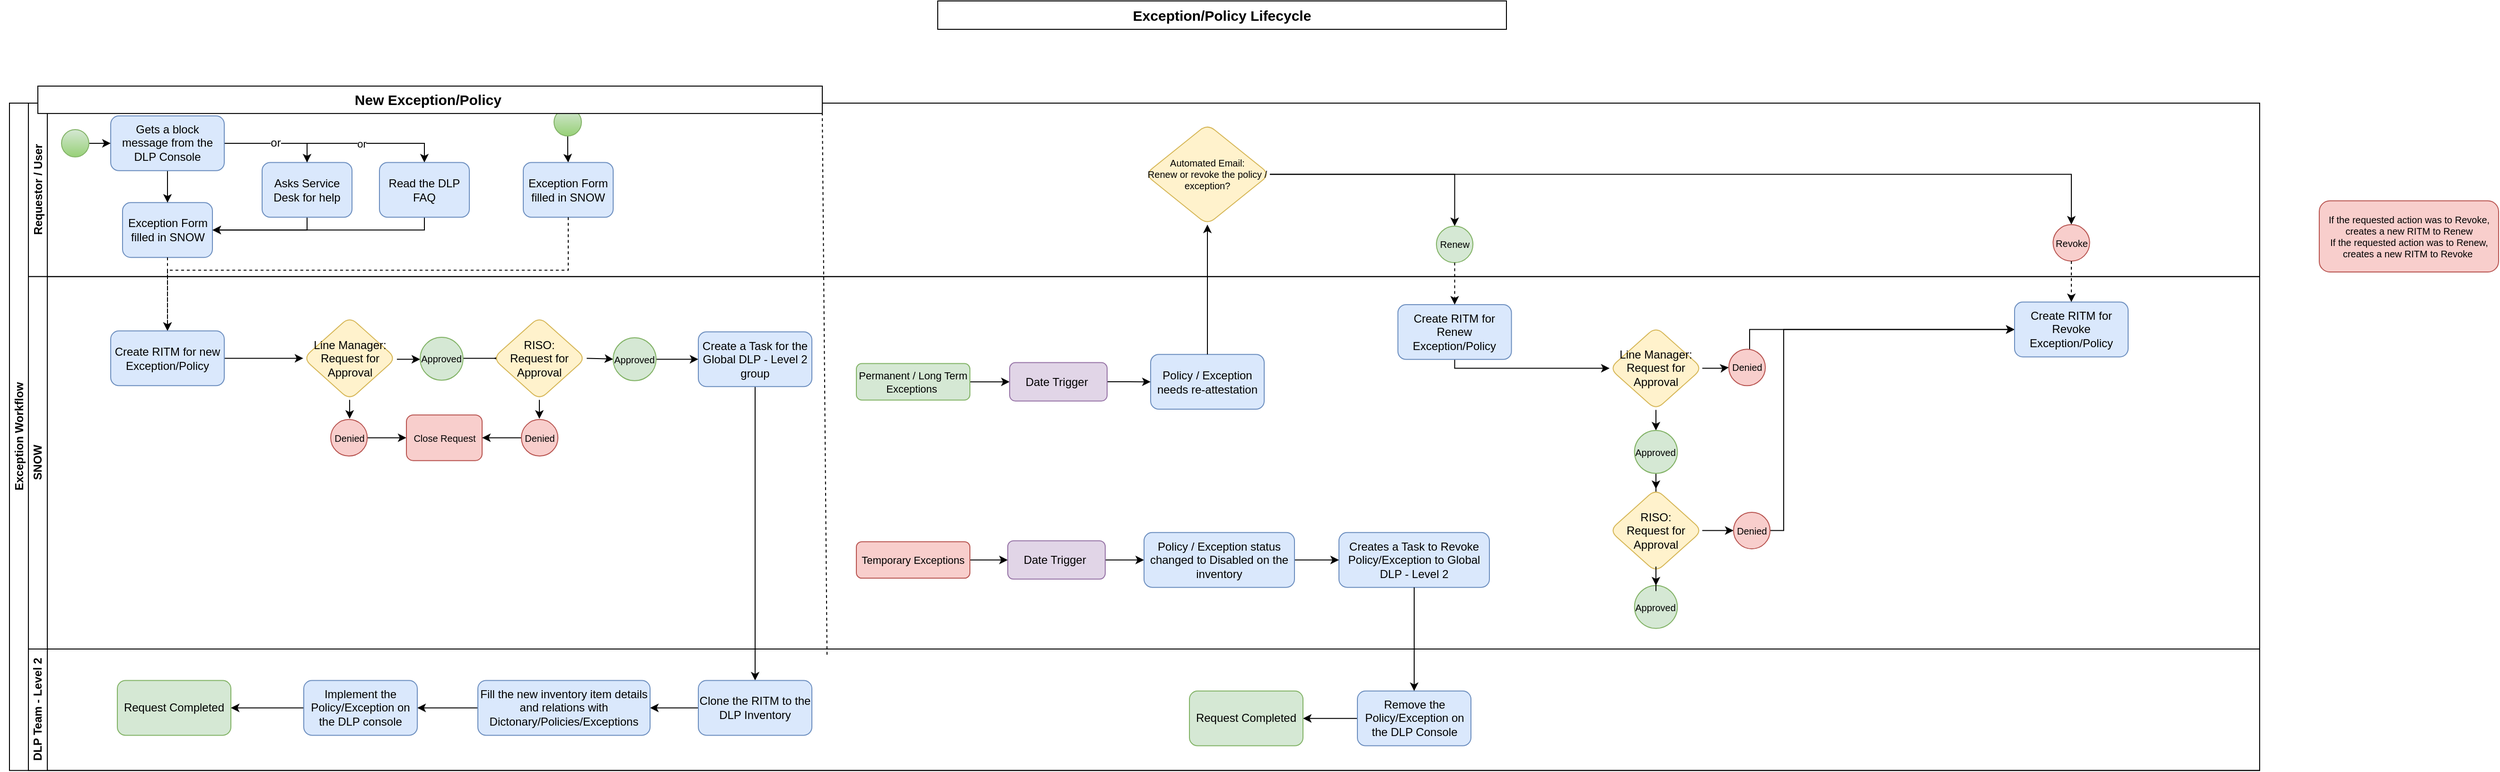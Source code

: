 <mxfile version="14.5.8" type="github">
  <diagram id="prtHgNgQTEPvFCAcTncT" name="Page-1">
    <mxGraphModel dx="1240" dy="1057" grid="0" gridSize="10" guides="1" tooltips="1" connect="1" arrows="1" fold="1" page="0" pageScale="1" pageWidth="827" pageHeight="1169" background="#ffffff" math="0" shadow="0">
      <root>
        <mxCell id="0" />
        <mxCell id="1" parent="0" />
        <mxCell id="IFuyZPGNjVIuvtVVakYO-32" value="" style="group" parent="1" vertex="1" connectable="0">
          <mxGeometry x="78" y="-23" width="2374" height="656.039" as="geometry" />
        </mxCell>
        <mxCell id="IFuyZPGNjVIuvtVVakYO-29" value="" style="group" parent="IFuyZPGNjVIuvtVVakYO-32" vertex="1" connectable="0">
          <mxGeometry y="23" width="2374" height="633.039" as="geometry" />
        </mxCell>
        <mxCell id="dNxyNK7c78bLwvsdeMH5-19" value="Exception Workflow" style="swimlane;html=1;childLayout=stackLayout;resizeParent=1;resizeParentMax=0;horizontal=0;startSize=20;horizontalStack=0;" parent="IFuyZPGNjVIuvtVVakYO-29" vertex="1">
          <mxGeometry x="10" y="17.996" width="2378" height="705.354" as="geometry" />
        </mxCell>
        <mxCell id="odL_kuYQyDZu3IrtF_Gq-5" style="edgeStyle=orthogonalEdgeStyle;rounded=0;orthogonalLoop=1;jettySize=auto;html=1;entryX=0.5;entryY=0;entryDx=0;entryDy=0;" edge="1" parent="dNxyNK7c78bLwvsdeMH5-19" source="IFuyZPGNjVIuvtVVakYO-25" target="IFuyZPGNjVIuvtVVakYO-23">
          <mxGeometry relative="1" as="geometry">
            <mxPoint x="788" y="450.2" as="targetPoint" />
          </mxGeometry>
        </mxCell>
        <mxCell id="dNxyNK7c78bLwvsdeMH5-20" value="Requestor / User" style="swimlane;html=1;startSize=20;horizontal=0;" parent="dNxyNK7c78bLwvsdeMH5-19" vertex="1">
          <mxGeometry x="20" width="2358" height="183.361" as="geometry" />
        </mxCell>
        <mxCell id="dNxyNK7c78bLwvsdeMH5-24" value="Exception Form filled in SNOW" style="rounded=1;whiteSpace=wrap;html=1;fontFamily=Helvetica;fontSize=12;align=center;fillColor=#dae8fc;strokeColor=#6c8ebf;" parent="dNxyNK7c78bLwvsdeMH5-20" vertex="1">
          <mxGeometry x="99.5" y="105.191" width="95" height="57.903" as="geometry" />
        </mxCell>
        <mxCell id="odL_kuYQyDZu3IrtF_Gq-37" style="edgeStyle=orthogonalEdgeStyle;rounded=0;orthogonalLoop=1;jettySize=auto;html=1;entryX=0.5;entryY=0;entryDx=0;entryDy=0;" edge="1" parent="dNxyNK7c78bLwvsdeMH5-20" source="IFuyZPGNjVIuvtVVakYO-40" target="IFuyZPGNjVIuvtVVakYO-42">
          <mxGeometry relative="1" as="geometry" />
        </mxCell>
        <mxCell id="odL_kuYQyDZu3IrtF_Gq-38" style="edgeStyle=orthogonalEdgeStyle;rounded=0;orthogonalLoop=1;jettySize=auto;html=1;entryX=0.5;entryY=0;entryDx=0;entryDy=0;" edge="1" parent="dNxyNK7c78bLwvsdeMH5-20" source="IFuyZPGNjVIuvtVVakYO-40" target="IFuyZPGNjVIuvtVVakYO-43">
          <mxGeometry relative="1" as="geometry" />
        </mxCell>
        <mxCell id="IFuyZPGNjVIuvtVVakYO-40" value="Automated Email:&lt;br&gt;Renew or revoke the policy / exception?" style="rhombus;&#xa;rounded=1;whiteSpace=wrap;html=1;fontSize=10;fillColor=#fff2cc;strokeColor=#d6b656;rounded=1;" parent="dNxyNK7c78bLwvsdeMH5-20" vertex="1">
          <mxGeometry x="1180" y="22.196" width="132" height="106.156" as="geometry" />
        </mxCell>
        <mxCell id="IFuyZPGNjVIuvtVVakYO-42" value="Renew" style="ellipse;whiteSpace=wrap;html=1;aspect=fixed;rounded=1;fontSize=10;fillColor=#d5e8d4;strokeColor=#82b366;" parent="dNxyNK7c78bLwvsdeMH5-20" vertex="1">
          <mxGeometry x="1488" y="130.003" width="38.602" height="38.602" as="geometry" />
        </mxCell>
        <mxCell id="IFuyZPGNjVIuvtVVakYO-43" value="Revoke" style="ellipse;whiteSpace=wrap;html=1;aspect=fixed;rounded=1;fontSize=10;fillColor=#f8cecc;strokeColor=#b85450;" parent="dNxyNK7c78bLwvsdeMH5-20" vertex="1">
          <mxGeometry x="2139.7" y="128.353" width="38.602" height="38.602" as="geometry" />
        </mxCell>
        <mxCell id="IFuyZPGNjVIuvtVVakYO-157" style="edgeStyle=orthogonalEdgeStyle;rounded=0;orthogonalLoop=1;jettySize=auto;html=1;entryX=0.5;entryY=0;entryDx=0;entryDy=0;fontSize=10;" parent="dNxyNK7c78bLwvsdeMH5-20" source="IFuyZPGNjVIuvtVVakYO-155" target="dNxyNK7c78bLwvsdeMH5-24" edge="1">
          <mxGeometry relative="1" as="geometry" />
        </mxCell>
        <mxCell id="IFuyZPGNjVIuvtVVakYO-158" value="&lt;font style=&quot;font-size: 12px&quot;&gt;or&lt;/font&gt;" style="edgeStyle=orthogonalEdgeStyle;rounded=0;orthogonalLoop=1;jettySize=auto;html=1;entryX=0.5;entryY=0;entryDx=0;entryDy=0;fontSize=10;" parent="dNxyNK7c78bLwvsdeMH5-20" source="IFuyZPGNjVIuvtVVakYO-155" target="IFuyZPGNjVIuvtVVakYO-156" edge="1">
          <mxGeometry relative="1" as="geometry" />
        </mxCell>
        <mxCell id="IFuyZPGNjVIuvtVVakYO-155" value="&lt;font style=&quot;font-size: 12px&quot;&gt;Gets a block message from the DLP Console&lt;/font&gt;" style="rounded=1;whiteSpace=wrap;html=1;fontSize=10;fillColor=#dae8fc;strokeColor=#6c8ebf;" parent="dNxyNK7c78bLwvsdeMH5-20" vertex="1">
          <mxGeometry x="87" y="13.511" width="120" height="57.903" as="geometry" />
        </mxCell>
        <mxCell id="IFuyZPGNjVIuvtVVakYO-159" style="edgeStyle=orthogonalEdgeStyle;rounded=0;orthogonalLoop=1;jettySize=auto;html=1;entryX=1;entryY=0.5;entryDx=0;entryDy=0;fontSize=10;" parent="dNxyNK7c78bLwvsdeMH5-20" source="IFuyZPGNjVIuvtVVakYO-156" target="dNxyNK7c78bLwvsdeMH5-24" edge="1">
          <mxGeometry relative="1" as="geometry">
            <Array as="points">
              <mxPoint x="295" y="134.143" />
            </Array>
          </mxGeometry>
        </mxCell>
        <mxCell id="odL_kuYQyDZu3IrtF_Gq-21" style="edgeStyle=orthogonalEdgeStyle;rounded=0;orthogonalLoop=1;jettySize=auto;html=1;entryX=0.5;entryY=0;entryDx=0;entryDy=0;" edge="1" parent="dNxyNK7c78bLwvsdeMH5-20" source="IFuyZPGNjVIuvtVVakYO-156" target="odL_kuYQyDZu3IrtF_Gq-16">
          <mxGeometry relative="1" as="geometry">
            <Array as="points">
              <mxPoint x="295" y="42.463" />
              <mxPoint x="419" y="42.463" />
            </Array>
          </mxGeometry>
        </mxCell>
        <mxCell id="odL_kuYQyDZu3IrtF_Gq-22" value="or" style="edgeLabel;html=1;align=center;verticalAlign=middle;resizable=0;points=[];" vertex="1" connectable="0" parent="odL_kuYQyDZu3IrtF_Gq-21">
          <mxGeometry x="-0.264" y="-2" relative="1" as="geometry">
            <mxPoint x="17.28" y="-2" as="offset" />
          </mxGeometry>
        </mxCell>
        <mxCell id="IFuyZPGNjVIuvtVVakYO-156" value="Asks Service Desk for help" style="rounded=1;whiteSpace=wrap;html=1;fontFamily=Helvetica;fontSize=12;align=center;fillColor=#dae8fc;strokeColor=#6c8ebf;" parent="dNxyNK7c78bLwvsdeMH5-20" vertex="1">
          <mxGeometry x="247" y="62.729" width="95" height="57.903" as="geometry" />
        </mxCell>
        <mxCell id="IFuyZPGNjVIuvtVVakYO-162" style="edgeStyle=orthogonalEdgeStyle;rounded=0;orthogonalLoop=1;jettySize=auto;html=1;entryX=0;entryY=0.5;entryDx=0;entryDy=0;fontSize=10;" parent="dNxyNK7c78bLwvsdeMH5-20" source="IFuyZPGNjVIuvtVVakYO-161" target="IFuyZPGNjVIuvtVVakYO-155" edge="1">
          <mxGeometry relative="1" as="geometry" />
        </mxCell>
        <mxCell id="IFuyZPGNjVIuvtVVakYO-161" value="" style="ellipse;whiteSpace=wrap;html=1;aspect=fixed;rounded=1;fontSize=10;fillColor=#d5e8d4;strokeColor=#82b366;gradientColor=#97d077;" parent="dNxyNK7c78bLwvsdeMH5-20" vertex="1">
          <mxGeometry x="35" y="27.987" width="28.952" height="28.952" as="geometry" />
        </mxCell>
        <mxCell id="IFuyZPGNjVIuvtVVakYO-165" style="edgeStyle=orthogonalEdgeStyle;rounded=0;orthogonalLoop=1;jettySize=auto;html=1;entryX=0.5;entryY=0;entryDx=0;entryDy=0;fontSize=10;" parent="dNxyNK7c78bLwvsdeMH5-20" source="IFuyZPGNjVIuvtVVakYO-163" target="IFuyZPGNjVIuvtVVakYO-164" edge="1">
          <mxGeometry relative="1" as="geometry" />
        </mxCell>
        <mxCell id="IFuyZPGNjVIuvtVVakYO-163" value="" style="ellipse;whiteSpace=wrap;html=1;aspect=fixed;rounded=1;fontSize=10;fillColor=#d5e8d4;strokeColor=#82b366;gradientColor=#97d077;" parent="dNxyNK7c78bLwvsdeMH5-20" vertex="1">
          <mxGeometry x="555.5" y="5.79" width="28.952" height="28.952" as="geometry" />
        </mxCell>
        <mxCell id="IFuyZPGNjVIuvtVVakYO-164" value="Exception Form filled in SNOW" style="rounded=1;whiteSpace=wrap;html=1;fontFamily=Helvetica;fontSize=12;align=center;fillColor=#dae8fc;strokeColor=#6c8ebf;" parent="dNxyNK7c78bLwvsdeMH5-20" vertex="1">
          <mxGeometry x="523" y="62.729" width="95" height="57.903" as="geometry" />
        </mxCell>
        <mxCell id="odL_kuYQyDZu3IrtF_Gq-23" style="edgeStyle=orthogonalEdgeStyle;rounded=0;orthogonalLoop=1;jettySize=auto;html=1;entryX=1;entryY=0.5;entryDx=0;entryDy=0;" edge="1" parent="dNxyNK7c78bLwvsdeMH5-20" source="odL_kuYQyDZu3IrtF_Gq-16" target="dNxyNK7c78bLwvsdeMH5-24">
          <mxGeometry relative="1" as="geometry">
            <Array as="points">
              <mxPoint x="419" y="134.143" />
            </Array>
          </mxGeometry>
        </mxCell>
        <mxCell id="odL_kuYQyDZu3IrtF_Gq-16" value="Read the DLP FAQ" style="rounded=1;whiteSpace=wrap;html=1;fontFamily=Helvetica;fontSize=12;align=center;fillColor=#dae8fc;strokeColor=#6c8ebf;" vertex="1" parent="dNxyNK7c78bLwvsdeMH5-20">
          <mxGeometry x="371" y="62.729" width="95" height="57.903" as="geometry" />
        </mxCell>
        <mxCell id="odL_kuYQyDZu3IrtF_Gq-7" style="edgeStyle=orthogonalEdgeStyle;rounded=0;orthogonalLoop=1;jettySize=auto;html=1;entryX=0.5;entryY=0;entryDx=0;entryDy=0;dashed=1;" edge="1" parent="dNxyNK7c78bLwvsdeMH5-19" source="dNxyNK7c78bLwvsdeMH5-24" target="odL_kuYQyDZu3IrtF_Gq-6">
          <mxGeometry relative="1" as="geometry" />
        </mxCell>
        <mxCell id="odL_kuYQyDZu3IrtF_Gq-24" style="edgeStyle=orthogonalEdgeStyle;rounded=0;orthogonalLoop=1;jettySize=auto;html=1;entryX=0.5;entryY=0;entryDx=0;entryDy=0;dashed=1;" edge="1" parent="dNxyNK7c78bLwvsdeMH5-19" source="IFuyZPGNjVIuvtVVakYO-164" target="odL_kuYQyDZu3IrtF_Gq-6">
          <mxGeometry relative="1" as="geometry">
            <Array as="points">
              <mxPoint x="591" y="176.606" />
              <mxPoint x="167" y="176.606" />
            </Array>
          </mxGeometry>
        </mxCell>
        <mxCell id="dNxyNK7c78bLwvsdeMH5-21" value="SNOW" style="swimlane;html=1;startSize=20;horizontal=0;" parent="dNxyNK7c78bLwvsdeMH5-19" vertex="1">
          <mxGeometry x="20" y="183.361" width="2358" height="393.64" as="geometry" />
        </mxCell>
        <mxCell id="IFuyZPGNjVIuvtVVakYO-18" style="edgeStyle=orthogonalEdgeStyle;rounded=0;orthogonalLoop=1;jettySize=auto;html=1;entryX=0;entryY=0.5;entryDx=0;entryDy=0;fontSize=10;" parent="dNxyNK7c78bLwvsdeMH5-21" target="IFuyZPGNjVIuvtVVakYO-5" edge="1">
          <mxGeometry relative="1" as="geometry">
            <mxPoint x="389.437" y="87.395" as="sourcePoint" />
          </mxGeometry>
        </mxCell>
        <mxCell id="odL_kuYQyDZu3IrtF_Gq-11" style="edgeStyle=orthogonalEdgeStyle;rounded=0;orthogonalLoop=1;jettySize=auto;html=1;entryX=0.5;entryY=0;entryDx=0;entryDy=0;" edge="1" parent="dNxyNK7c78bLwvsdeMH5-21" source="IFuyZPGNjVIuvtVVakYO-2" target="IFuyZPGNjVIuvtVVakYO-11">
          <mxGeometry relative="1" as="geometry" />
        </mxCell>
        <mxCell id="IFuyZPGNjVIuvtVVakYO-2" value="&lt;font style=&quot;font-size: 12px&quot;&gt;Line Manager:&lt;br&gt;Request for Approval&lt;/font&gt;" style="rhombus;rounded=1;whiteSpace=wrap;html=1;fontFamily=Helvetica;fontSize=12;align=center;fillColor=#fff2cc;strokeColor=#d6b656;" parent="dNxyNK7c78bLwvsdeMH5-21" vertex="1">
          <mxGeometry x="290.5" y="42.463" width="98" height="87.82" as="geometry" />
        </mxCell>
        <mxCell id="IFuyZPGNjVIuvtVVakYO-13" style="edgeStyle=orthogonalEdgeStyle;rounded=0;orthogonalLoop=1;jettySize=auto;html=1;entryX=0;entryY=0.5;entryDx=0;entryDy=0;fontSize=10;" parent="dNxyNK7c78bLwvsdeMH5-21" source="IFuyZPGNjVIuvtVVakYO-5" edge="1">
          <mxGeometry relative="1" as="geometry">
            <mxPoint x="492" y="86.373" as="targetPoint" />
            <Array as="points">
              <mxPoint x="517" y="87.338" />
            </Array>
          </mxGeometry>
        </mxCell>
        <mxCell id="IFuyZPGNjVIuvtVVakYO-5" value="Approved" style="ellipse;whiteSpace=wrap;html=1;aspect=fixed;fillColor=#d5e8d4;strokeColor=#82b366;fontSize=10;" parent="dNxyNK7c78bLwvsdeMH5-21" vertex="1">
          <mxGeometry x="414" y="64.176" width="45.358" height="45.358" as="geometry" />
        </mxCell>
        <mxCell id="odL_kuYQyDZu3IrtF_Gq-12" style="edgeStyle=orthogonalEdgeStyle;rounded=0;orthogonalLoop=1;jettySize=auto;html=1;entryX=0;entryY=0.5;entryDx=0;entryDy=0;" edge="1" parent="dNxyNK7c78bLwvsdeMH5-21" source="IFuyZPGNjVIuvtVVakYO-11" target="IFuyZPGNjVIuvtVVakYO-20">
          <mxGeometry relative="1" as="geometry" />
        </mxCell>
        <mxCell id="IFuyZPGNjVIuvtVVakYO-11" value="Denied" style="ellipse;whiteSpace=wrap;html=1;aspect=fixed;rounded=1;fontSize=10;fillColor=#f8cecc;strokeColor=#b85450;" parent="dNxyNK7c78bLwvsdeMH5-21" vertex="1">
          <mxGeometry x="319.5" y="151.032" width="38.602" height="38.602" as="geometry" />
        </mxCell>
        <mxCell id="IFuyZPGNjVIuvtVVakYO-20" value="Close Request" style="rounded=1;whiteSpace=wrap;html=1;fontSize=10;fillColor=#f8cecc;strokeColor=#b85450;" parent="dNxyNK7c78bLwvsdeMH5-21" vertex="1">
          <mxGeometry x="399.5" y="146.206" width="80" height="48.253" as="geometry" />
        </mxCell>
        <mxCell id="IFuyZPGNjVIuvtVVakYO-25" value="Create a Task for the Global DLP - Level 2 group" style="rounded=1;whiteSpace=wrap;html=1;fontSize=12;fillColor=#dae8fc;strokeColor=#6c8ebf;" parent="dNxyNK7c78bLwvsdeMH5-21" vertex="1">
          <mxGeometry x="708" y="58.386" width="120" height="57.903" as="geometry" />
        </mxCell>
        <mxCell id="odL_kuYQyDZu3IrtF_Gq-40" style="edgeStyle=orthogonalEdgeStyle;rounded=0;orthogonalLoop=1;jettySize=auto;html=1;entryX=0;entryY=0.5;entryDx=0;entryDy=0;" edge="1" parent="dNxyNK7c78bLwvsdeMH5-21" source="IFuyZPGNjVIuvtVVakYO-33" target="odL_kuYQyDZu3IrtF_Gq-39">
          <mxGeometry relative="1" as="geometry" />
        </mxCell>
        <mxCell id="IFuyZPGNjVIuvtVVakYO-33" value="Temporary Exceptions" style="rounded=1;whiteSpace=wrap;html=1;fontSize=11;fillColor=#f8cecc;strokeColor=#b85450;" parent="dNxyNK7c78bLwvsdeMH5-21" vertex="1">
          <mxGeometry x="875" y="280.215" width="120" height="38.602" as="geometry" />
        </mxCell>
        <mxCell id="odL_kuYQyDZu3IrtF_Gq-34" style="edgeStyle=orthogonalEdgeStyle;rounded=0;orthogonalLoop=1;jettySize=auto;html=1;entryX=0;entryY=0.5;entryDx=0;entryDy=0;" edge="1" parent="dNxyNK7c78bLwvsdeMH5-21" source="IFuyZPGNjVIuvtVVakYO-34" target="odL_kuYQyDZu3IrtF_Gq-33">
          <mxGeometry relative="1" as="geometry" />
        </mxCell>
        <mxCell id="IFuyZPGNjVIuvtVVakYO-34" value="Permanent / Long Term Exceptions&amp;nbsp;" style="rounded=1;whiteSpace=wrap;html=1;fontSize=11;fillColor=#d5e8d4;strokeColor=#82b366;" parent="dNxyNK7c78bLwvsdeMH5-21" vertex="1">
          <mxGeometry x="875" y="91.912" width="120" height="38.602" as="geometry" />
        </mxCell>
        <mxCell id="IFuyZPGNjVIuvtVVakYO-37" value="&lt;font style=&quot;font-size: 12px&quot;&gt;Policy / Exception needs re-attestation&lt;/font&gt;" style="rounded=1;whiteSpace=wrap;html=1;fontSize=10;fillColor=#dae8fc;strokeColor=#6c8ebf;" parent="dNxyNK7c78bLwvsdeMH5-21" vertex="1">
          <mxGeometry x="1186" y="82.261" width="120" height="57.903" as="geometry" />
        </mxCell>
        <mxCell id="IFuyZPGNjVIuvtVVakYO-51" value="Creates a Task to Revoke Policy/Exception to Global DLP - Level 2" style="rounded=1;whiteSpace=wrap;html=1;fontSize=12;fillColor=#dae8fc;strokeColor=#6c8ebf;" parent="dNxyNK7c78bLwvsdeMH5-21" vertex="1">
          <mxGeometry x="1385" y="270.565" width="159" height="57.903" as="geometry" />
        </mxCell>
        <mxCell id="odL_kuYQyDZu3IrtF_Gq-3" style="edgeStyle=orthogonalEdgeStyle;rounded=0;orthogonalLoop=1;jettySize=auto;html=1;" edge="1" parent="dNxyNK7c78bLwvsdeMH5-21" target="IFuyZPGNjVIuvtVVakYO-88">
          <mxGeometry relative="1" as="geometry">
            <mxPoint x="590.0" y="86.373" as="sourcePoint" />
          </mxGeometry>
        </mxCell>
        <mxCell id="odL_kuYQyDZu3IrtF_Gq-13" style="edgeStyle=orthogonalEdgeStyle;rounded=0;orthogonalLoop=1;jettySize=auto;html=1;entryX=0.5;entryY=0;entryDx=0;entryDy=0;" edge="1" parent="dNxyNK7c78bLwvsdeMH5-21" source="IFuyZPGNjVIuvtVVakYO-82" target="IFuyZPGNjVIuvtVVakYO-85">
          <mxGeometry relative="1" as="geometry" />
        </mxCell>
        <mxCell id="IFuyZPGNjVIuvtVVakYO-82" value="RISO:&lt;br&gt;Request for Approval" style="rhombus;rounded=1;whiteSpace=wrap;html=1;fontFamily=Helvetica;fontSize=12;align=center;fillColor=#fff2cc;strokeColor=#d6b656;" parent="dNxyNK7c78bLwvsdeMH5-21" vertex="1">
          <mxGeometry x="491" y="42.463" width="98" height="87.82" as="geometry" />
        </mxCell>
        <mxCell id="odL_kuYQyDZu3IrtF_Gq-10" style="edgeStyle=orthogonalEdgeStyle;rounded=0;orthogonalLoop=1;jettySize=auto;html=1;entryX=1;entryY=0.5;entryDx=0;entryDy=0;" edge="1" parent="dNxyNK7c78bLwvsdeMH5-21" source="IFuyZPGNjVIuvtVVakYO-85" target="IFuyZPGNjVIuvtVVakYO-20">
          <mxGeometry relative="1" as="geometry" />
        </mxCell>
        <mxCell id="IFuyZPGNjVIuvtVVakYO-85" value="Denied" style="ellipse;whiteSpace=wrap;html=1;aspect=fixed;rounded=1;fontSize=10;fillColor=#f8cecc;strokeColor=#b85450;" parent="dNxyNK7c78bLwvsdeMH5-21" vertex="1">
          <mxGeometry x="521" y="151.032" width="38.602" height="38.602" as="geometry" />
        </mxCell>
        <mxCell id="odL_kuYQyDZu3IrtF_Gq-4" style="edgeStyle=orthogonalEdgeStyle;rounded=0;orthogonalLoop=1;jettySize=auto;html=1;entryX=0;entryY=0.5;entryDx=0;entryDy=0;" edge="1" parent="dNxyNK7c78bLwvsdeMH5-21" source="IFuyZPGNjVIuvtVVakYO-88" target="IFuyZPGNjVIuvtVVakYO-25">
          <mxGeometry relative="1" as="geometry" />
        </mxCell>
        <mxCell id="IFuyZPGNjVIuvtVVakYO-88" value="Approved" style="ellipse;whiteSpace=wrap;html=1;aspect=fixed;fillColor=#d5e8d4;strokeColor=#82b366;fontSize=10;" parent="dNxyNK7c78bLwvsdeMH5-21" vertex="1">
          <mxGeometry x="618" y="64.659" width="45.358" height="45.358" as="geometry" />
        </mxCell>
        <mxCell id="odL_kuYQyDZu3IrtF_Gq-14" style="edgeStyle=orthogonalEdgeStyle;rounded=0;orthogonalLoop=1;jettySize=auto;html=1;entryX=0;entryY=0.5;entryDx=0;entryDy=0;" edge="1" parent="dNxyNK7c78bLwvsdeMH5-21" source="odL_kuYQyDZu3IrtF_Gq-6" target="IFuyZPGNjVIuvtVVakYO-2">
          <mxGeometry relative="1" as="geometry" />
        </mxCell>
        <mxCell id="odL_kuYQyDZu3IrtF_Gq-6" value="Create RITM for new Exception/Policy" style="rounded=1;whiteSpace=wrap;html=1;fontSize=12;fillColor=#dae8fc;strokeColor=#6c8ebf;" vertex="1" parent="dNxyNK7c78bLwvsdeMH5-21">
          <mxGeometry x="87" y="57.421" width="120" height="57.903" as="geometry" />
        </mxCell>
        <mxCell id="odL_kuYQyDZu3IrtF_Gq-35" style="edgeStyle=orthogonalEdgeStyle;rounded=0;orthogonalLoop=1;jettySize=auto;html=1;entryX=0;entryY=0.5;entryDx=0;entryDy=0;" edge="1" parent="dNxyNK7c78bLwvsdeMH5-21" source="odL_kuYQyDZu3IrtF_Gq-33" target="IFuyZPGNjVIuvtVVakYO-37">
          <mxGeometry relative="1" as="geometry" />
        </mxCell>
        <mxCell id="odL_kuYQyDZu3IrtF_Gq-33" value="Date Trigger&amp;nbsp;" style="rounded=1;whiteSpace=wrap;html=1;fontSize=12;fillColor=#e1d5e7;strokeColor=#9673a6;" vertex="1" parent="dNxyNK7c78bLwvsdeMH5-21">
          <mxGeometry x="1037" y="90.947" width="103" height="40.532" as="geometry" />
        </mxCell>
        <mxCell id="odL_kuYQyDZu3IrtF_Gq-46" style="edgeStyle=orthogonalEdgeStyle;rounded=0;orthogonalLoop=1;jettySize=auto;html=1;" edge="1" parent="dNxyNK7c78bLwvsdeMH5-21" source="odL_kuYQyDZu3IrtF_Gq-39" target="odL_kuYQyDZu3IrtF_Gq-42">
          <mxGeometry relative="1" as="geometry" />
        </mxCell>
        <mxCell id="odL_kuYQyDZu3IrtF_Gq-39" value="Date Trigger&amp;nbsp;" style="rounded=1;whiteSpace=wrap;html=1;fontSize=12;fillColor=#e1d5e7;strokeColor=#9673a6;" vertex="1" parent="dNxyNK7c78bLwvsdeMH5-21">
          <mxGeometry x="1035" y="279.25" width="103" height="40.532" as="geometry" />
        </mxCell>
        <mxCell id="odL_kuYQyDZu3IrtF_Gq-47" style="edgeStyle=orthogonalEdgeStyle;rounded=0;orthogonalLoop=1;jettySize=auto;html=1;" edge="1" parent="dNxyNK7c78bLwvsdeMH5-21" source="odL_kuYQyDZu3IrtF_Gq-42" target="IFuyZPGNjVIuvtVVakYO-51">
          <mxGeometry relative="1" as="geometry" />
        </mxCell>
        <mxCell id="odL_kuYQyDZu3IrtF_Gq-42" value="Policy / Exception status changed to Disabled on the inventory" style="rounded=1;whiteSpace=wrap;html=1;fontSize=12;fillColor=#dae8fc;strokeColor=#6c8ebf;" vertex="1" parent="dNxyNK7c78bLwvsdeMH5-21">
          <mxGeometry x="1179" y="270.565" width="159" height="57.903" as="geometry" />
        </mxCell>
        <mxCell id="odL_kuYQyDZu3IrtF_Gq-86" style="edgeStyle=orthogonalEdgeStyle;rounded=0;orthogonalLoop=1;jettySize=auto;html=1;entryX=0;entryY=0.5;entryDx=0;entryDy=0;" edge="1" parent="dNxyNK7c78bLwvsdeMH5-21" source="odL_kuYQyDZu3IrtF_Gq-54" target="odL_kuYQyDZu3IrtF_Gq-58">
          <mxGeometry relative="1" as="geometry" />
        </mxCell>
        <mxCell id="odL_kuYQyDZu3IrtF_Gq-88" style="edgeStyle=orthogonalEdgeStyle;rounded=0;orthogonalLoop=1;jettySize=auto;html=1;entryX=0.5;entryY=0;entryDx=0;entryDy=0;" edge="1" parent="dNxyNK7c78bLwvsdeMH5-21" source="odL_kuYQyDZu3IrtF_Gq-54" target="odL_kuYQyDZu3IrtF_Gq-56">
          <mxGeometry relative="1" as="geometry" />
        </mxCell>
        <mxCell id="odL_kuYQyDZu3IrtF_Gq-54" value="&lt;font style=&quot;font-size: 12px&quot;&gt;Line Manager:&lt;br&gt;Request for Approval&lt;/font&gt;" style="rhombus;rounded=1;whiteSpace=wrap;html=1;fontFamily=Helvetica;fontSize=12;align=center;fillColor=#fff2cc;strokeColor=#d6b656;" vertex="1" parent="dNxyNK7c78bLwvsdeMH5-21">
          <mxGeometry x="1671" y="53.038" width="98" height="87.82" as="geometry" />
        </mxCell>
        <mxCell id="odL_kuYQyDZu3IrtF_Gq-89" style="edgeStyle=orthogonalEdgeStyle;rounded=0;orthogonalLoop=1;jettySize=auto;html=1;entryX=0.5;entryY=0;entryDx=0;entryDy=0;" edge="1" parent="dNxyNK7c78bLwvsdeMH5-21" source="odL_kuYQyDZu3IrtF_Gq-56" target="odL_kuYQyDZu3IrtF_Gq-62">
          <mxGeometry relative="1" as="geometry" />
        </mxCell>
        <mxCell id="odL_kuYQyDZu3IrtF_Gq-56" value="Approved" style="ellipse;whiteSpace=wrap;html=1;aspect=fixed;fillColor=#d5e8d4;strokeColor=#82b366;fontSize=10;" vertex="1" parent="dNxyNK7c78bLwvsdeMH5-21">
          <mxGeometry x="1697.32" y="162.642" width="45.358" height="45.358" as="geometry" />
        </mxCell>
        <mxCell id="odL_kuYQyDZu3IrtF_Gq-87" style="edgeStyle=orthogonalEdgeStyle;rounded=0;orthogonalLoop=1;jettySize=auto;html=1;entryX=0;entryY=0.5;entryDx=0;entryDy=0;" edge="1" parent="dNxyNK7c78bLwvsdeMH5-21" source="odL_kuYQyDZu3IrtF_Gq-58" target="odL_kuYQyDZu3IrtF_Gq-67">
          <mxGeometry relative="1" as="geometry">
            <Array as="points">
              <mxPoint x="1819" y="56" />
            </Array>
          </mxGeometry>
        </mxCell>
        <mxCell id="odL_kuYQyDZu3IrtF_Gq-58" value="Denied" style="ellipse;whiteSpace=wrap;html=1;aspect=fixed;rounded=1;fontSize=10;fillColor=#f8cecc;strokeColor=#b85450;" vertex="1" parent="dNxyNK7c78bLwvsdeMH5-21">
          <mxGeometry x="1797" y="76.727" width="38.602" height="38.602" as="geometry" />
        </mxCell>
        <mxCell id="odL_kuYQyDZu3IrtF_Gq-90" style="edgeStyle=orthogonalEdgeStyle;rounded=0;orthogonalLoop=1;jettySize=auto;html=1;entryX=0;entryY=0.5;entryDx=0;entryDy=0;" edge="1" parent="dNxyNK7c78bLwvsdeMH5-21" source="odL_kuYQyDZu3IrtF_Gq-62" target="odL_kuYQyDZu3IrtF_Gq-64">
          <mxGeometry relative="1" as="geometry" />
        </mxCell>
        <mxCell id="odL_kuYQyDZu3IrtF_Gq-62" value="RISO:&lt;br&gt;Request for Approval" style="rhombus;rounded=1;whiteSpace=wrap;html=1;fontFamily=Helvetica;fontSize=12;align=center;fillColor=#fff2cc;strokeColor=#d6b656;" vertex="1" parent="dNxyNK7c78bLwvsdeMH5-21">
          <mxGeometry x="1671" y="224.508" width="98" height="87.82" as="geometry" />
        </mxCell>
        <mxCell id="odL_kuYQyDZu3IrtF_Gq-91" style="edgeStyle=orthogonalEdgeStyle;rounded=0;orthogonalLoop=1;jettySize=auto;html=1;entryX=0;entryY=0.5;entryDx=0;entryDy=0;exitX=1;exitY=0.5;exitDx=0;exitDy=0;" edge="1" parent="dNxyNK7c78bLwvsdeMH5-21" source="odL_kuYQyDZu3IrtF_Gq-64" target="odL_kuYQyDZu3IrtF_Gq-67">
          <mxGeometry relative="1" as="geometry">
            <Array as="points">
              <mxPoint x="1855" y="268" />
              <mxPoint x="1855" y="56" />
            </Array>
          </mxGeometry>
        </mxCell>
        <mxCell id="odL_kuYQyDZu3IrtF_Gq-64" value="Denied" style="ellipse;whiteSpace=wrap;html=1;aspect=fixed;rounded=1;fontSize=10;fillColor=#f8cecc;strokeColor=#b85450;" vertex="1" parent="dNxyNK7c78bLwvsdeMH5-21">
          <mxGeometry x="1802" y="249.117" width="38.602" height="38.602" as="geometry" />
        </mxCell>
        <mxCell id="odL_kuYQyDZu3IrtF_Gq-67" value="Create RITM for Revoke Exception/Policy" style="rounded=1;whiteSpace=wrap;html=1;fontSize=12;fillColor=#dae8fc;strokeColor=#6c8ebf;" vertex="1" parent="dNxyNK7c78bLwvsdeMH5-21">
          <mxGeometry x="2099" y="26.949" width="120" height="57.903" as="geometry" />
        </mxCell>
        <mxCell id="odL_kuYQyDZu3IrtF_Gq-94" style="edgeStyle=orthogonalEdgeStyle;rounded=0;orthogonalLoop=1;jettySize=auto;html=1;entryX=0;entryY=0.5;entryDx=0;entryDy=0;" edge="1" parent="dNxyNK7c78bLwvsdeMH5-21" source="odL_kuYQyDZu3IrtF_Gq-79" target="odL_kuYQyDZu3IrtF_Gq-54">
          <mxGeometry relative="1" as="geometry">
            <Array as="points">
              <mxPoint x="1507" y="97" />
            </Array>
          </mxGeometry>
        </mxCell>
        <mxCell id="odL_kuYQyDZu3IrtF_Gq-79" value="Create RITM for Renew Exception/Policy" style="rounded=1;whiteSpace=wrap;html=1;fontSize=12;fillColor=#dae8fc;strokeColor=#6c8ebf;" vertex="1" parent="dNxyNK7c78bLwvsdeMH5-21">
          <mxGeometry x="1447.3" y="29.639" width="120" height="57.903" as="geometry" />
        </mxCell>
        <mxCell id="odL_kuYQyDZu3IrtF_Gq-65" value="Approved" style="ellipse;whiteSpace=wrap;html=1;aspect=fixed;fillColor=#d5e8d4;strokeColor=#82b366;fontSize=10;" vertex="1" parent="dNxyNK7c78bLwvsdeMH5-21">
          <mxGeometry x="1697.32" y="326.504" width="45.358" height="45.358" as="geometry" />
        </mxCell>
        <mxCell id="odL_kuYQyDZu3IrtF_Gq-92" style="edgeStyle=orthogonalEdgeStyle;rounded=0;orthogonalLoop=1;jettySize=auto;html=1;" edge="1" parent="dNxyNK7c78bLwvsdeMH5-21" source="odL_kuYQyDZu3IrtF_Gq-62" target="odL_kuYQyDZu3IrtF_Gq-65">
          <mxGeometry relative="1" as="geometry" />
        </mxCell>
        <mxCell id="odL_kuYQyDZu3IrtF_Gq-36" style="edgeStyle=orthogonalEdgeStyle;rounded=0;orthogonalLoop=1;jettySize=auto;html=1;" edge="1" parent="dNxyNK7c78bLwvsdeMH5-19" source="IFuyZPGNjVIuvtVVakYO-37" target="IFuyZPGNjVIuvtVVakYO-40">
          <mxGeometry relative="1" as="geometry">
            <mxPoint x="1266" y="138.003" as="targetPoint" />
          </mxGeometry>
        </mxCell>
        <mxCell id="odL_kuYQyDZu3IrtF_Gq-81" style="edgeStyle=orthogonalEdgeStyle;rounded=0;orthogonalLoop=1;jettySize=auto;html=1;entryX=0.5;entryY=0;entryDx=0;entryDy=0;dashed=1;" edge="1" parent="dNxyNK7c78bLwvsdeMH5-19" source="IFuyZPGNjVIuvtVVakYO-43" target="odL_kuYQyDZu3IrtF_Gq-67">
          <mxGeometry relative="1" as="geometry" />
        </mxCell>
        <mxCell id="dNxyNK7c78bLwvsdeMH5-22" value="DLP Team - Level 2" style="swimlane;html=1;startSize=20;horizontal=0;" parent="dNxyNK7c78bLwvsdeMH5-19" vertex="1">
          <mxGeometry x="20" y="577.001" width="2358" height="128.353" as="geometry" />
        </mxCell>
        <mxCell id="odL_kuYQyDZu3IrtF_Gq-26" style="edgeStyle=orthogonalEdgeStyle;rounded=0;orthogonalLoop=1;jettySize=auto;html=1;entryX=1;entryY=0.5;entryDx=0;entryDy=0;" edge="1" parent="dNxyNK7c78bLwvsdeMH5-22" source="IFuyZPGNjVIuvtVVakYO-23" target="odL_kuYQyDZu3IrtF_Gq-25">
          <mxGeometry relative="1" as="geometry" />
        </mxCell>
        <mxCell id="IFuyZPGNjVIuvtVVakYO-23" value="Clone the RITM to the DLP Inventory" style="rounded=1;whiteSpace=wrap;html=1;fontSize=12;fillColor=#dae8fc;strokeColor=#6c8ebf;" parent="dNxyNK7c78bLwvsdeMH5-22" vertex="1">
          <mxGeometry x="708" y="33.295" width="120" height="57.903" as="geometry" />
        </mxCell>
        <mxCell id="odL_kuYQyDZu3IrtF_Gq-50" style="edgeStyle=orthogonalEdgeStyle;rounded=0;orthogonalLoop=1;jettySize=auto;html=1;entryX=1;entryY=0.5;entryDx=0;entryDy=0;" edge="1" parent="dNxyNK7c78bLwvsdeMH5-22" source="IFuyZPGNjVIuvtVVakYO-49" target="odL_kuYQyDZu3IrtF_Gq-49">
          <mxGeometry relative="1" as="geometry" />
        </mxCell>
        <mxCell id="IFuyZPGNjVIuvtVVakYO-49" value="Remove the Policy/Exception on the DLP Console" style="rounded=1;whiteSpace=wrap;html=1;fontSize=12;fillColor=#dae8fc;strokeColor=#6c8ebf;" parent="dNxyNK7c78bLwvsdeMH5-22" vertex="1">
          <mxGeometry x="1404.5" y="44.393" width="120" height="57.903" as="geometry" />
        </mxCell>
        <mxCell id="odL_kuYQyDZu3IrtF_Gq-31" style="edgeStyle=orthogonalEdgeStyle;rounded=0;orthogonalLoop=1;jettySize=auto;html=1;entryX=1;entryY=0.5;entryDx=0;entryDy=0;" edge="1" parent="dNxyNK7c78bLwvsdeMH5-22" source="odL_kuYQyDZu3IrtF_Gq-25" target="odL_kuYQyDZu3IrtF_Gq-29">
          <mxGeometry relative="1" as="geometry" />
        </mxCell>
        <mxCell id="odL_kuYQyDZu3IrtF_Gq-25" value="Fill the new inventory item details and relations with Dictonary/Policies/Exceptions" style="rounded=1;whiteSpace=wrap;html=1;fontSize=12;fillColor=#dae8fc;strokeColor=#6c8ebf;" vertex="1" parent="dNxyNK7c78bLwvsdeMH5-22">
          <mxGeometry x="475" y="33.295" width="182" height="57.903" as="geometry" />
        </mxCell>
        <mxCell id="odL_kuYQyDZu3IrtF_Gq-27" value="Request Completed" style="rounded=1;whiteSpace=wrap;html=1;fontSize=12;fillColor=#d5e8d4;strokeColor=#82b366;" vertex="1" parent="dNxyNK7c78bLwvsdeMH5-22">
          <mxGeometry x="94" y="33.295" width="120" height="57.903" as="geometry" />
        </mxCell>
        <mxCell id="odL_kuYQyDZu3IrtF_Gq-30" style="edgeStyle=orthogonalEdgeStyle;rounded=0;orthogonalLoop=1;jettySize=auto;html=1;entryX=1;entryY=0.5;entryDx=0;entryDy=0;" edge="1" parent="dNxyNK7c78bLwvsdeMH5-22" source="odL_kuYQyDZu3IrtF_Gq-29" target="odL_kuYQyDZu3IrtF_Gq-27">
          <mxGeometry relative="1" as="geometry" />
        </mxCell>
        <mxCell id="odL_kuYQyDZu3IrtF_Gq-29" value="Implement the Policy/Exception on the DLP console" style="rounded=1;whiteSpace=wrap;html=1;fontSize=12;fillColor=#dae8fc;strokeColor=#6c8ebf;" vertex="1" parent="dNxyNK7c78bLwvsdeMH5-22">
          <mxGeometry x="291" y="33.295" width="120" height="57.903" as="geometry" />
        </mxCell>
        <mxCell id="odL_kuYQyDZu3IrtF_Gq-49" value="Request Completed" style="rounded=1;whiteSpace=wrap;html=1;fontSize=12;fillColor=#d5e8d4;strokeColor=#82b366;" vertex="1" parent="dNxyNK7c78bLwvsdeMH5-22">
          <mxGeometry x="1227" y="44.393" width="120" height="57.903" as="geometry" />
        </mxCell>
        <mxCell id="odL_kuYQyDZu3IrtF_Gq-48" style="edgeStyle=orthogonalEdgeStyle;rounded=0;orthogonalLoop=1;jettySize=auto;html=1;entryX=0.5;entryY=0;entryDx=0;entryDy=0;" edge="1" parent="dNxyNK7c78bLwvsdeMH5-19" source="IFuyZPGNjVIuvtVVakYO-51" target="IFuyZPGNjVIuvtVVakYO-49">
          <mxGeometry relative="1" as="geometry" />
        </mxCell>
        <mxCell id="odL_kuYQyDZu3IrtF_Gq-82" style="edgeStyle=orthogonalEdgeStyle;rounded=0;orthogonalLoop=1;jettySize=auto;html=1;entryX=0.5;entryY=0;entryDx=0;entryDy=0;dashed=1;" edge="1" parent="dNxyNK7c78bLwvsdeMH5-19" source="IFuyZPGNjVIuvtVVakYO-42" target="odL_kuYQyDZu3IrtF_Gq-79">
          <mxGeometry relative="1" as="geometry" />
        </mxCell>
        <mxCell id="IFuyZPGNjVIuvtVVakYO-28" value="New Exception/Policy&amp;nbsp;" style="rounded=0;whiteSpace=wrap;html=1;fontSize=15;fontStyle=1" parent="IFuyZPGNjVIuvtVVakYO-29" vertex="1">
          <mxGeometry x="40" width="829" height="28.952" as="geometry" />
        </mxCell>
        <mxCell id="IFuyZPGNjVIuvtVVakYO-94" value="" style="endArrow=none;dashed=1;html=1;fontSize=10;entryX=1;entryY=1;entryDx=0;entryDy=0;" parent="1" target="IFuyZPGNjVIuvtVVakYO-28" edge="1">
          <mxGeometry width="50" height="50" relative="1" as="geometry">
            <mxPoint x="952" y="601" as="sourcePoint" />
            <mxPoint x="1098" y="203" as="targetPoint" />
          </mxGeometry>
        </mxCell>
        <mxCell id="IFuyZPGNjVIuvtVVakYO-30" value="Exception/Policy Lifecycle" style="rounded=0;whiteSpace=wrap;html=1;fontSize=15;fontStyle=1" parent="1" vertex="1">
          <mxGeometry x="1069" y="-90" width="601" height="30" as="geometry" />
        </mxCell>
        <mxCell id="odL_kuYQyDZu3IrtF_Gq-72" value="If the requested action was to Revoke, creates a new RITM to Renew&lt;br&gt;If the requested action was to Renew, creates a new RITM to Revoke&amp;nbsp;" style="rounded=1;whiteSpace=wrap;html=1;fontSize=10;fillColor=#f8cecc;strokeColor=#b85450;" vertex="1" parent="1">
          <mxGeometry x="2529" y="121.236" width="189.5" height="75.275" as="geometry" />
        </mxCell>
      </root>
    </mxGraphModel>
  </diagram>
</mxfile>
